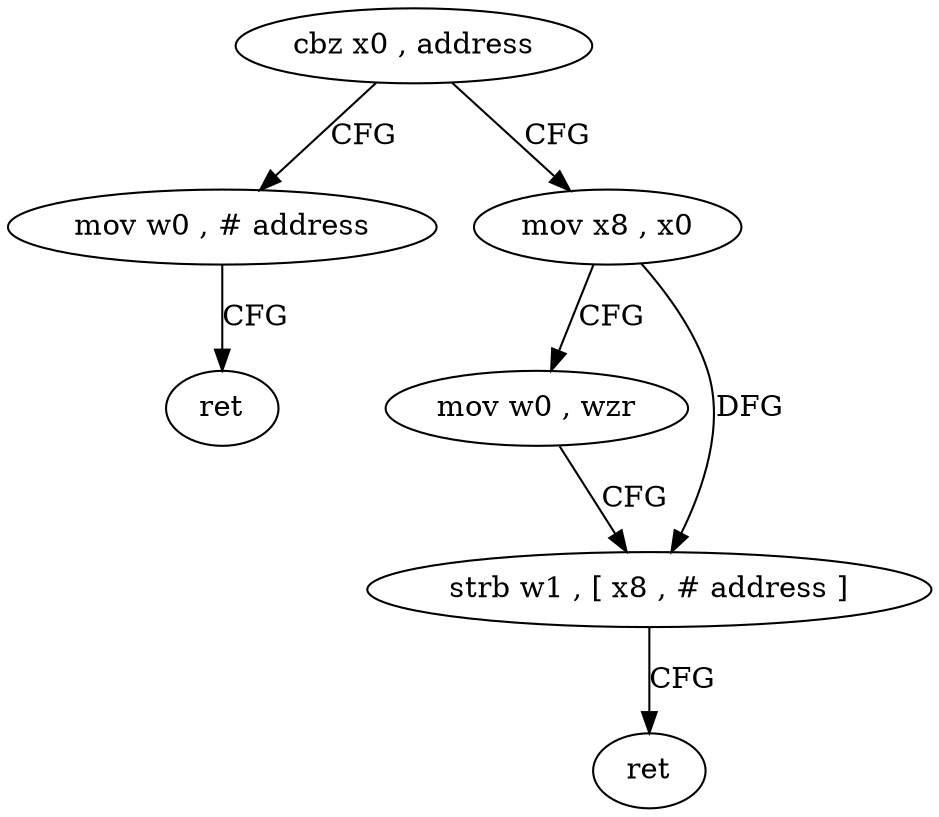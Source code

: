 digraph "func" {
"4284072" [label = "cbz x0 , address" ]
"4284092" [label = "mov w0 , # address" ]
"4284076" [label = "mov x8 , x0" ]
"4284096" [label = "ret" ]
"4284080" [label = "mov w0 , wzr" ]
"4284084" [label = "strb w1 , [ x8 , # address ]" ]
"4284088" [label = "ret" ]
"4284072" -> "4284092" [ label = "CFG" ]
"4284072" -> "4284076" [ label = "CFG" ]
"4284092" -> "4284096" [ label = "CFG" ]
"4284076" -> "4284080" [ label = "CFG" ]
"4284076" -> "4284084" [ label = "DFG" ]
"4284080" -> "4284084" [ label = "CFG" ]
"4284084" -> "4284088" [ label = "CFG" ]
}

